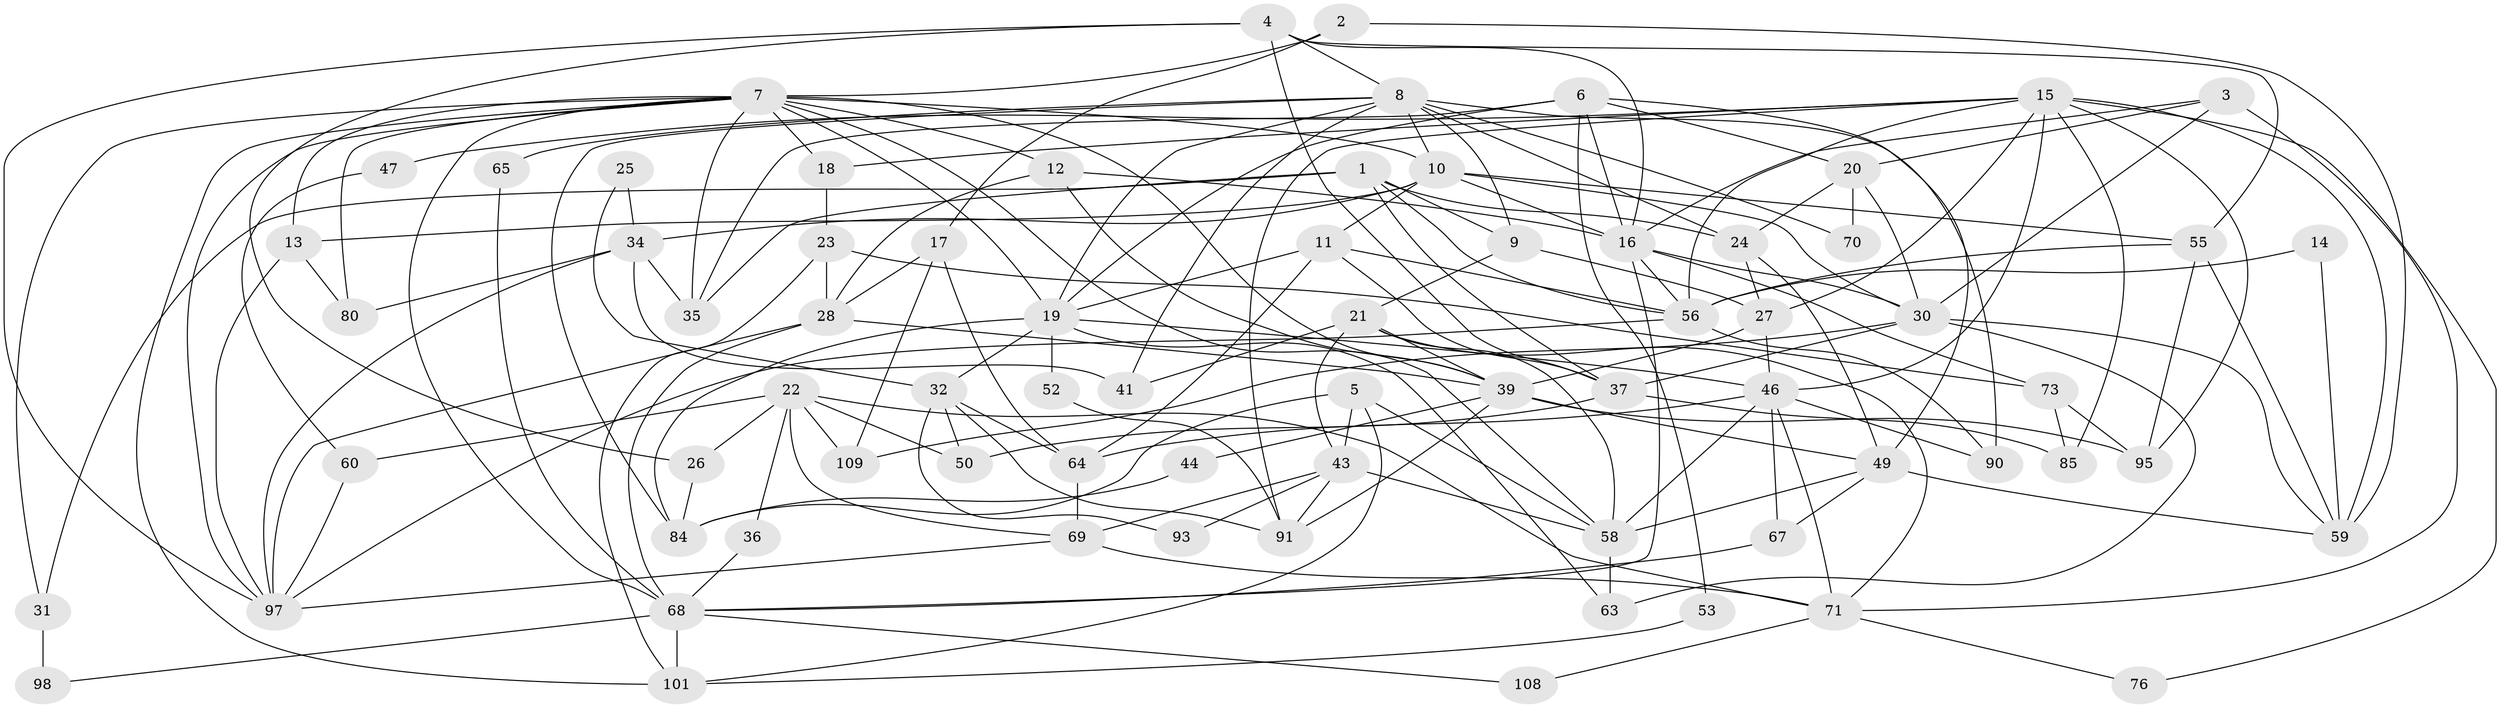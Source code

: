 // Generated by graph-tools (version 1.1) at 2025/52/02/27/25 19:52:05]
// undirected, 72 vertices, 176 edges
graph export_dot {
graph [start="1"]
  node [color=gray90,style=filled];
  1 [super="+82"];
  2;
  3;
  4 [super="+88"];
  5;
  6 [super="+107"];
  7 [super="+29"];
  8 [super="+72"];
  9 [super="+42"];
  10 [super="+40"];
  11;
  12 [super="+61"];
  13 [super="+48"];
  14 [super="+78"];
  15 [super="+100"];
  16 [super="+54"];
  17;
  18;
  19 [super="+33"];
  20;
  21 [super="+94"];
  22 [super="+74"];
  23 [super="+103"];
  24 [super="+45"];
  25;
  26;
  27 [super="+62"];
  28 [super="+51"];
  30 [super="+92"];
  31 [super="+89"];
  32 [super="+66"];
  34 [super="+38"];
  35;
  36;
  37 [super="+57"];
  39 [super="+83"];
  41;
  43 [super="+86"];
  44;
  46 [super="+105"];
  47;
  49 [super="+75"];
  50;
  52;
  53;
  55 [super="+99"];
  56 [super="+96"];
  58 [super="+77"];
  59 [super="+81"];
  60;
  63;
  64 [super="+79"];
  65;
  67;
  68 [super="+87"];
  69 [super="+110"];
  70;
  71 [super="+102"];
  73;
  76;
  80;
  84;
  85;
  90;
  91;
  93;
  95 [super="+104"];
  97 [super="+106"];
  98;
  101;
  108;
  109;
  1 -- 35;
  1 -- 24;
  1 -- 31;
  1 -- 9;
  1 -- 37;
  1 -- 56;
  2 -- 7;
  2 -- 17;
  2 -- 59;
  3 -- 20;
  3 -- 16;
  3 -- 30;
  3 -- 71;
  4 -- 16;
  4 -- 97;
  4 -- 26;
  4 -- 37;
  4 -- 55;
  4 -- 8;
  5 -- 101;
  5 -- 84;
  5 -- 58;
  5 -- 43;
  6 -- 20;
  6 -- 16;
  6 -- 35;
  6 -- 19;
  6 -- 53;
  6 -- 49;
  7 -- 35;
  7 -- 18;
  7 -- 80;
  7 -- 101;
  7 -- 68;
  7 -- 39;
  7 -- 10;
  7 -- 13;
  7 -- 58;
  7 -- 97;
  7 -- 12;
  7 -- 31;
  7 -- 19;
  8 -- 84;
  8 -- 9;
  8 -- 41;
  8 -- 65;
  8 -- 10;
  8 -- 19;
  8 -- 70;
  8 -- 90;
  8 -- 24;
  9 -- 21;
  9 -- 27;
  10 -- 16;
  10 -- 11;
  10 -- 34;
  10 -- 13;
  10 -- 30;
  10 -- 55;
  11 -- 19;
  11 -- 64;
  11 -- 37;
  11 -- 56;
  12 -- 39;
  12 -- 28;
  12 -- 16;
  13 -- 80;
  13 -- 97;
  14 -- 59 [weight=2];
  14 -- 56;
  15 -- 56;
  15 -- 18;
  15 -- 76;
  15 -- 85;
  15 -- 95;
  15 -- 27;
  15 -- 91;
  15 -- 47;
  15 -- 59;
  15 -- 46;
  16 -- 56;
  16 -- 73;
  16 -- 30;
  16 -- 68;
  17 -- 64;
  17 -- 28;
  17 -- 109;
  18 -- 23;
  19 -- 46;
  19 -- 32 [weight=2];
  19 -- 63;
  19 -- 52;
  19 -- 84;
  20 -- 30;
  20 -- 24;
  20 -- 70;
  21 -- 41;
  21 -- 43;
  21 -- 71;
  21 -- 58;
  21 -- 39;
  22 -- 71;
  22 -- 50;
  22 -- 60;
  22 -- 69;
  22 -- 26;
  22 -- 36;
  22 -- 109;
  23 -- 73;
  23 -- 101;
  23 -- 28;
  24 -- 27;
  24 -- 49;
  25 -- 34;
  25 -- 32;
  26 -- 84;
  27 -- 46;
  27 -- 39;
  28 -- 68;
  28 -- 97;
  28 -- 39;
  30 -- 109;
  30 -- 37;
  30 -- 59;
  30 -- 63;
  31 -- 98 [weight=2];
  32 -- 93;
  32 -- 64;
  32 -- 50;
  32 -- 91;
  34 -- 41;
  34 -- 35;
  34 -- 97;
  34 -- 80;
  36 -- 68;
  37 -- 50;
  37 -- 85;
  39 -- 91;
  39 -- 49;
  39 -- 44;
  39 -- 95;
  43 -- 58 [weight=2];
  43 -- 91;
  43 -- 93;
  43 -- 69;
  44 -- 84;
  46 -- 58;
  46 -- 71;
  46 -- 64;
  46 -- 67;
  46 -- 90;
  47 -- 60;
  49 -- 59;
  49 -- 67;
  49 -- 58;
  52 -- 91;
  53 -- 101;
  55 -- 56;
  55 -- 59;
  55 -- 95;
  56 -- 97;
  56 -- 90;
  58 -- 63;
  60 -- 97;
  64 -- 69;
  65 -- 68;
  67 -- 68;
  68 -- 108;
  68 -- 98;
  68 -- 101;
  69 -- 97;
  69 -- 71;
  71 -- 108;
  71 -- 76;
  73 -- 85;
  73 -- 95;
}
